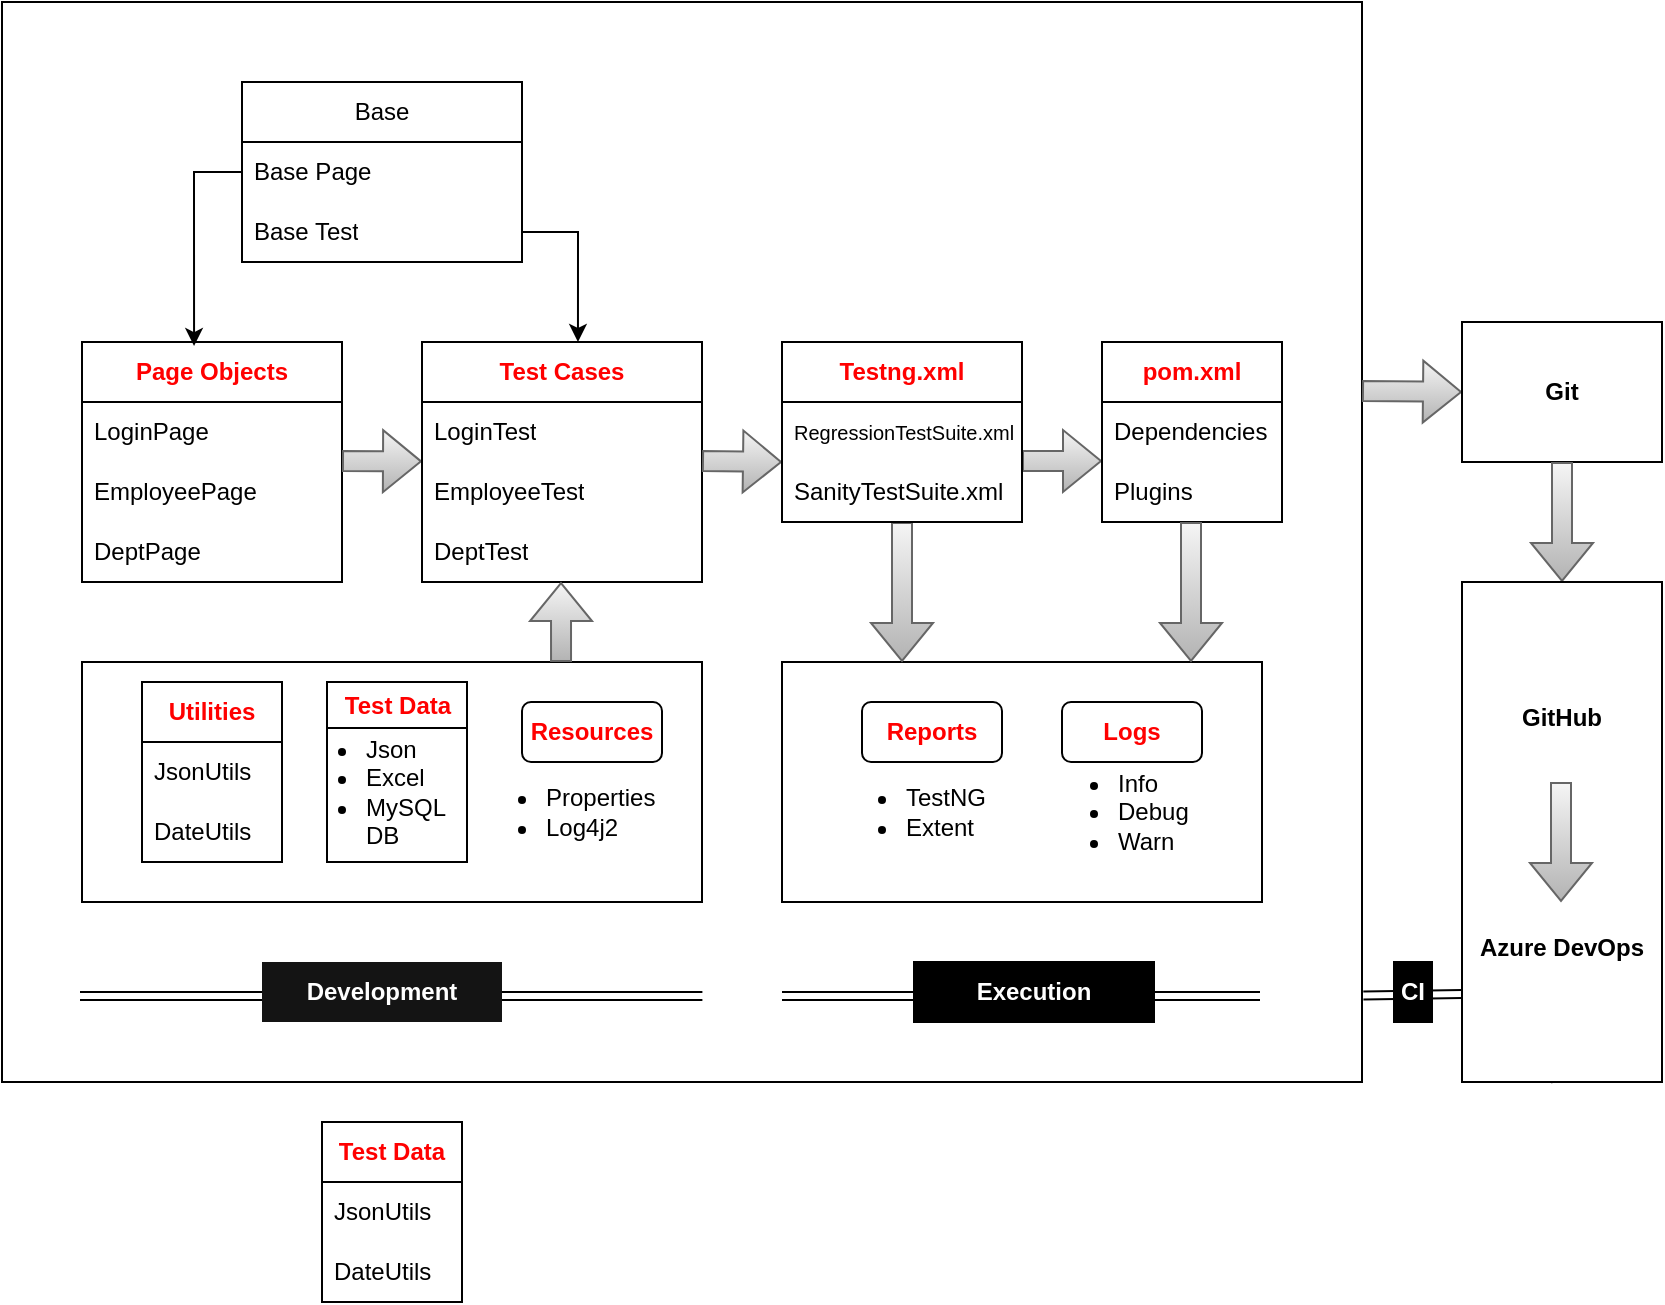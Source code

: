 <mxfile version="27.1.6">
  <diagram name="Page-1" id="G5X15BmKRhYMFyiFkBY5">
    <mxGraphModel dx="1106" dy="563" grid="1" gridSize="10" guides="1" tooltips="1" connect="1" arrows="1" fold="1" page="1" pageScale="1" pageWidth="2336" pageHeight="1654" math="0" shadow="0">
      <root>
        <mxCell id="0" />
        <mxCell id="1" parent="0" />
        <mxCell id="8vNSCbNxaSFnTM4sZ4fX-39" value="" style="rounded=0;whiteSpace=wrap;html=1;" parent="1" vertex="1">
          <mxGeometry x="40" y="20" width="680" height="540" as="geometry" />
        </mxCell>
        <mxCell id="8vNSCbNxaSFnTM4sZ4fX-2" value="Page Objects" style="swimlane;fontStyle=1;childLayout=stackLayout;horizontal=1;startSize=30;horizontalStack=0;resizeParent=1;resizeParentMax=0;resizeLast=0;collapsible=1;marginBottom=0;whiteSpace=wrap;html=1;fontColor=#FF0000;" parent="1" vertex="1">
          <mxGeometry x="80" y="190" width="130" height="120" as="geometry" />
        </mxCell>
        <mxCell id="8vNSCbNxaSFnTM4sZ4fX-3" value="LoginPage" style="text;strokeColor=none;fillColor=none;align=left;verticalAlign=middle;spacingLeft=4;spacingRight=4;overflow=hidden;points=[[0,0.5],[1,0.5]];portConstraint=eastwest;rotatable=0;whiteSpace=wrap;html=1;" parent="8vNSCbNxaSFnTM4sZ4fX-2" vertex="1">
          <mxGeometry y="30" width="130" height="30" as="geometry" />
        </mxCell>
        <mxCell id="8vNSCbNxaSFnTM4sZ4fX-4" value="EmployeePage" style="text;strokeColor=none;fillColor=none;align=left;verticalAlign=middle;spacingLeft=4;spacingRight=4;overflow=hidden;points=[[0,0.5],[1,0.5]];portConstraint=eastwest;rotatable=0;whiteSpace=wrap;html=1;" parent="8vNSCbNxaSFnTM4sZ4fX-2" vertex="1">
          <mxGeometry y="60" width="130" height="30" as="geometry" />
        </mxCell>
        <mxCell id="8vNSCbNxaSFnTM4sZ4fX-5" value="DeptPage" style="text;strokeColor=none;fillColor=none;align=left;verticalAlign=middle;spacingLeft=4;spacingRight=4;overflow=hidden;points=[[0,0.5],[1,0.5]];portConstraint=eastwest;rotatable=0;whiteSpace=wrap;html=1;" parent="8vNSCbNxaSFnTM4sZ4fX-2" vertex="1">
          <mxGeometry y="90" width="130" height="30" as="geometry" />
        </mxCell>
        <mxCell id="8vNSCbNxaSFnTM4sZ4fX-7" value="" style="shape=flexArrow;endArrow=classic;html=1;rounded=0;fillColor=#f5f5f5;strokeColor=#666666;gradientColor=#b3b3b3;" parent="1" target="8vNSCbNxaSFnTM4sZ4fX-8" edge="1">
          <mxGeometry width="50" height="50" relative="1" as="geometry">
            <mxPoint x="210" y="249.5" as="sourcePoint" />
            <mxPoint x="280" y="249.5" as="targetPoint" />
          </mxGeometry>
        </mxCell>
        <mxCell id="8vNSCbNxaSFnTM4sZ4fX-8" value="Test Cases" style="swimlane;fontStyle=1;childLayout=stackLayout;horizontal=1;startSize=30;horizontalStack=0;resizeParent=1;resizeParentMax=0;resizeLast=0;collapsible=1;marginBottom=0;whiteSpace=wrap;html=1;fontColor=light-dark(#FF0000,#EDEDED);" parent="1" vertex="1">
          <mxGeometry x="250" y="190" width="140" height="120" as="geometry" />
        </mxCell>
        <mxCell id="8vNSCbNxaSFnTM4sZ4fX-9" value="LoginTest" style="text;strokeColor=none;fillColor=none;align=left;verticalAlign=middle;spacingLeft=4;spacingRight=4;overflow=hidden;points=[[0,0.5],[1,0.5]];portConstraint=eastwest;rotatable=0;whiteSpace=wrap;html=1;" parent="8vNSCbNxaSFnTM4sZ4fX-8" vertex="1">
          <mxGeometry y="30" width="140" height="30" as="geometry" />
        </mxCell>
        <mxCell id="8vNSCbNxaSFnTM4sZ4fX-10" value="EmployeeTest" style="text;strokeColor=none;fillColor=none;align=left;verticalAlign=middle;spacingLeft=4;spacingRight=4;overflow=hidden;points=[[0,0.5],[1,0.5]];portConstraint=eastwest;rotatable=0;whiteSpace=wrap;html=1;" parent="8vNSCbNxaSFnTM4sZ4fX-8" vertex="1">
          <mxGeometry y="60" width="140" height="30" as="geometry" />
        </mxCell>
        <mxCell id="8vNSCbNxaSFnTM4sZ4fX-11" value="DeptTest" style="text;strokeColor=none;fillColor=none;align=left;verticalAlign=middle;spacingLeft=4;spacingRight=4;overflow=hidden;points=[[0,0.5],[1,0.5]];portConstraint=eastwest;rotatable=0;whiteSpace=wrap;html=1;" parent="8vNSCbNxaSFnTM4sZ4fX-8" vertex="1">
          <mxGeometry y="90" width="140" height="30" as="geometry" />
        </mxCell>
        <mxCell id="8vNSCbNxaSFnTM4sZ4fX-12" value="" style="shape=flexArrow;endArrow=classic;html=1;rounded=0;fillColor=#f5f5f5;strokeColor=#666666;gradientColor=#b3b3b3;" parent="1" edge="1">
          <mxGeometry width="50" height="50" relative="1" as="geometry">
            <mxPoint x="390" y="249.5" as="sourcePoint" />
            <mxPoint x="430" y="250" as="targetPoint" />
          </mxGeometry>
        </mxCell>
        <mxCell id="8vNSCbNxaSFnTM4sZ4fX-19" value="" style="shape=flexArrow;endArrow=classic;html=1;rounded=0;fillColor=#f5f5f5;gradientColor=#b3b3b3;strokeColor=#666666;" parent="1" edge="1">
          <mxGeometry width="50" height="50" relative="1" as="geometry">
            <mxPoint x="550" y="249.5" as="sourcePoint" />
            <mxPoint x="590" y="249.5" as="targetPoint" />
          </mxGeometry>
        </mxCell>
        <mxCell id="8vNSCbNxaSFnTM4sZ4fX-25" value="" style="rounded=0;whiteSpace=wrap;html=1;" parent="1" vertex="1">
          <mxGeometry x="80" y="350" width="310" height="120" as="geometry" />
        </mxCell>
        <mxCell id="8vNSCbNxaSFnTM4sZ4fX-29" value="Resources" style="rounded=1;whiteSpace=wrap;html=1;labelBorderColor=none;fontColor=#FF0000;fontStyle=1" parent="1" vertex="1">
          <mxGeometry x="300" y="370" width="70" height="30" as="geometry" />
        </mxCell>
        <mxCell id="8vNSCbNxaSFnTM4sZ4fX-31" value="" style="rounded=0;whiteSpace=wrap;html=1;" parent="1" vertex="1">
          <mxGeometry x="430" y="350" width="240" height="120" as="geometry" />
        </mxCell>
        <mxCell id="8vNSCbNxaSFnTM4sZ4fX-32" value="Reports" style="rounded=1;whiteSpace=wrap;html=1;fontColor=#FF0000;fontStyle=1" parent="1" vertex="1">
          <mxGeometry x="470" y="370" width="70" height="30" as="geometry" />
        </mxCell>
        <mxCell id="8vNSCbNxaSFnTM4sZ4fX-33" value="Logs" style="rounded=1;whiteSpace=wrap;html=1;fontColor=#FF0000;fontStyle=1" parent="1" vertex="1">
          <mxGeometry x="570" y="370" width="70" height="30" as="geometry" />
        </mxCell>
        <mxCell id="8vNSCbNxaSFnTM4sZ4fX-40" value="" style="shape=flexArrow;endArrow=classic;html=1;rounded=0;entryX=0;entryY=0.5;entryDx=0;entryDy=0;fillColor=#f5f5f5;gradientColor=#b3b3b3;strokeColor=#666666;" parent="1" target="8vNSCbNxaSFnTM4sZ4fX-42" edge="1">
          <mxGeometry width="50" height="50" relative="1" as="geometry">
            <mxPoint x="720" y="214.5" as="sourcePoint" />
            <mxPoint x="760" y="214.5" as="targetPoint" />
          </mxGeometry>
        </mxCell>
        <mxCell id="8vNSCbNxaSFnTM4sZ4fX-42" value="Git" style="rounded=0;whiteSpace=wrap;html=1;fontStyle=1" parent="1" vertex="1">
          <mxGeometry x="770" y="180" width="100" height="70" as="geometry" />
        </mxCell>
        <mxCell id="8vNSCbNxaSFnTM4sZ4fX-46" value="" style="shape=flexArrow;endArrow=classic;html=1;rounded=0;exitX=0.5;exitY=1;exitDx=0;exitDy=0;entryX=0.5;entryY=0;entryDx=0;entryDy=0;fillColor=#f5f5f5;gradientColor=#b3b3b3;strokeColor=#666666;" parent="1" source="8vNSCbNxaSFnTM4sZ4fX-42" target="8vNSCbNxaSFnTM4sZ4fX-45" edge="1">
          <mxGeometry width="50" height="50" relative="1" as="geometry">
            <mxPoint x="815" y="250" as="sourcePoint" />
            <mxPoint x="805" y="290" as="targetPoint" />
          </mxGeometry>
        </mxCell>
        <mxCell id="8vNSCbNxaSFnTM4sZ4fX-48" value="" style="shape=flexArrow;endArrow=classic;html=1;rounded=0;exitX=0.5;exitY=1;exitDx=0;exitDy=0;entryX=0.5;entryY=0;entryDx=0;entryDy=0;" parent="1" source="8vNSCbNxaSFnTM4sZ4fX-45" edge="1">
          <mxGeometry width="50" height="50" relative="1" as="geometry">
            <mxPoint x="810" y="403" as="sourcePoint" />
            <mxPoint x="810" y="463" as="targetPoint" />
          </mxGeometry>
        </mxCell>
        <mxCell id="8vNSCbNxaSFnTM4sZ4fX-49" value="" style="shape=flexArrow;endArrow=classic;html=1;rounded=0;exitX=0.5;exitY=1;exitDx=0;exitDy=0;entryX=0.5;entryY=0;entryDx=0;entryDy=0;" parent="1" target="8vNSCbNxaSFnTM4sZ4fX-45" edge="1">
          <mxGeometry width="50" height="50" relative="1" as="geometry">
            <mxPoint x="810" y="403" as="sourcePoint" />
            <mxPoint x="810" y="463" as="targetPoint" />
          </mxGeometry>
        </mxCell>
        <mxCell id="8vNSCbNxaSFnTM4sZ4fX-45" value="GitHub&lt;div&gt;&lt;br&gt;&lt;/div&gt;&lt;div&gt;&lt;br&gt;&lt;/div&gt;&lt;div&gt;&lt;br&gt;&lt;/div&gt;&lt;div&gt;&lt;br&gt;&lt;/div&gt;&lt;div&gt;&lt;br&gt;&lt;/div&gt;&lt;div&gt;&lt;br&gt;&lt;/div&gt;&lt;div&gt;&lt;br&gt;&lt;/div&gt;&lt;div&gt;Azure DevOps&lt;/div&gt;" style="rounded=0;whiteSpace=wrap;html=1;fontStyle=1" parent="1" vertex="1">
          <mxGeometry x="770" y="310" width="100" height="250" as="geometry" />
        </mxCell>
        <mxCell id="8vNSCbNxaSFnTM4sZ4fX-67" value="" style="shape=link;html=1;rounded=0;entryX=0.515;entryY=0.9;entryDx=0;entryDy=0;entryPerimeter=0;" parent="1" edge="1">
          <mxGeometry width="100" relative="1" as="geometry">
            <mxPoint x="79" y="517" as="sourcePoint" />
            <mxPoint x="390.2" y="517" as="targetPoint" />
          </mxGeometry>
        </mxCell>
        <mxCell id="8vNSCbNxaSFnTM4sZ4fX-68" value="Development" style="rounded=0;whiteSpace=wrap;html=1;fillColor=light-dark(#141414, #ededed);fontColor=light-dark(#ffffff, #ededed);strokeColor=none;gradientColor=none;fontStyle=1" parent="1" vertex="1">
          <mxGeometry x="170" y="500" width="120" height="30" as="geometry" />
        </mxCell>
        <mxCell id="8vNSCbNxaSFnTM4sZ4fX-70" value="" style="shape=link;html=1;rounded=0;" parent="1" edge="1">
          <mxGeometry width="100" relative="1" as="geometry">
            <mxPoint x="430" y="517" as="sourcePoint" />
            <mxPoint x="669" y="517" as="targetPoint" />
          </mxGeometry>
        </mxCell>
        <mxCell id="8vNSCbNxaSFnTM4sZ4fX-77" value="Execution" style="rounded=0;whiteSpace=wrap;html=1;gradientColor=default;fillColor=light-dark(#0a0a0a, #ededed);fontColor=light-dark(#ffffff, #ededed);fontStyle=1" parent="1" vertex="1">
          <mxGeometry x="496" y="500" width="120" height="30" as="geometry" />
        </mxCell>
        <mxCell id="8vNSCbNxaSFnTM4sZ4fX-78" value="" style="shape=flexArrow;endArrow=classic;html=1;rounded=0;exitX=0.5;exitY=1;exitDx=0;exitDy=0;entryX=0.5;entryY=0;entryDx=0;entryDy=0;fillColor=#f5f5f5;gradientColor=#b3b3b3;strokeColor=#666666;" parent="1" edge="1">
          <mxGeometry width="50" height="50" relative="1" as="geometry">
            <mxPoint x="819.5" y="410" as="sourcePoint" />
            <mxPoint x="819.5" y="470" as="targetPoint" />
          </mxGeometry>
        </mxCell>
        <mxCell id="8vNSCbNxaSFnTM4sZ4fX-79" value="" style="shape=flexArrow;endArrow=classic;html=1;rounded=0;entryX=0.25;entryY=0;entryDx=0;entryDy=0;fillColor=#f5f5f5;gradientColor=#b3b3b3;strokeColor=#666666;exitX=0.5;exitY=1;exitDx=0;exitDy=0;exitPerimeter=0;" parent="1" target="8vNSCbNxaSFnTM4sZ4fX-31" edge="1" source="taR9dpsqyWwzdjh2HAOg-3">
          <mxGeometry width="50" height="50" relative="1" as="geometry">
            <mxPoint x="490" y="290" as="sourcePoint" />
            <mxPoint x="489.5" y="330" as="targetPoint" />
          </mxGeometry>
        </mxCell>
        <mxCell id="8vNSCbNxaSFnTM4sZ4fX-86" value="" style="shape=flexArrow;endArrow=classic;html=1;rounded=0;fillColor=#f5f5f5;strokeColor=#666666;gradientColor=#b3b3b3;flowAnimation=0;entryX=0.357;entryY=0.667;entryDx=0;entryDy=0;entryPerimeter=0;" parent="1" edge="1">
          <mxGeometry width="50" height="50" relative="1" as="geometry">
            <mxPoint x="319.52" y="350" as="sourcePoint" />
            <mxPoint x="319.5" y="310.01" as="targetPoint" />
          </mxGeometry>
        </mxCell>
        <mxCell id="8vNSCbNxaSFnTM4sZ4fX-89" value="" style="shape=link;html=1;rounded=0;entryX=0;entryY=0.824;entryDx=0;entryDy=0;entryPerimeter=0;exitX=1.001;exitY=0.92;exitDx=0;exitDy=0;exitPerimeter=0;" parent="1" source="8vNSCbNxaSFnTM4sZ4fX-39" target="8vNSCbNxaSFnTM4sZ4fX-45" edge="1">
          <mxGeometry width="100" relative="1" as="geometry">
            <mxPoint x="720" y="517" as="sourcePoint" />
            <mxPoint x="760" y="517" as="targetPoint" />
          </mxGeometry>
        </mxCell>
        <mxCell id="8vNSCbNxaSFnTM4sZ4fX-90" value="CI" style="rounded=0;whiteSpace=wrap;html=1;gradientColor=default;fillColor=light-dark(#0a0a0a, #ededed);fontColor=light-dark(#ffffff, #ededed);fontStyle=1" parent="1" vertex="1">
          <mxGeometry x="736" y="500" width="19" height="30" as="geometry" />
        </mxCell>
        <mxCell id="8vNSCbNxaSFnTM4sZ4fX-98" value="Base" style="swimlane;fontStyle=0;childLayout=stackLayout;horizontal=1;startSize=30;horizontalStack=0;resizeParent=1;resizeParentMax=0;resizeLast=0;collapsible=1;marginBottom=0;whiteSpace=wrap;html=1;" parent="1" vertex="1">
          <mxGeometry x="160" y="60" width="140" height="90" as="geometry" />
        </mxCell>
        <mxCell id="8vNSCbNxaSFnTM4sZ4fX-99" value="Base Page" style="text;strokeColor=none;fillColor=none;align=left;verticalAlign=middle;spacingLeft=4;spacingRight=4;overflow=hidden;points=[[0,0.5],[1,0.5]];portConstraint=eastwest;rotatable=0;whiteSpace=wrap;html=1;" parent="8vNSCbNxaSFnTM4sZ4fX-98" vertex="1">
          <mxGeometry y="30" width="140" height="30" as="geometry" />
        </mxCell>
        <mxCell id="8vNSCbNxaSFnTM4sZ4fX-100" value="Base Test" style="text;strokeColor=none;fillColor=none;align=left;verticalAlign=middle;spacingLeft=4;spacingRight=4;overflow=hidden;points=[[0,0.5],[1,0.5]];portConstraint=eastwest;rotatable=0;whiteSpace=wrap;html=1;" parent="8vNSCbNxaSFnTM4sZ4fX-98" vertex="1">
          <mxGeometry y="60" width="140" height="30" as="geometry" />
        </mxCell>
        <mxCell id="8vNSCbNxaSFnTM4sZ4fX-104" style="edgeStyle=orthogonalEdgeStyle;rounded=0;orthogonalLoop=1;jettySize=auto;html=1;entryX=0.431;entryY=0.017;entryDx=0;entryDy=0;entryPerimeter=0;" parent="1" source="8vNSCbNxaSFnTM4sZ4fX-99" target="8vNSCbNxaSFnTM4sZ4fX-2" edge="1">
          <mxGeometry relative="1" as="geometry" />
        </mxCell>
        <mxCell id="8vNSCbNxaSFnTM4sZ4fX-106" style="edgeStyle=orthogonalEdgeStyle;rounded=0;orthogonalLoop=1;jettySize=auto;html=1;exitX=1;exitY=0.5;exitDx=0;exitDy=0;entryX=0.557;entryY=0;entryDx=0;entryDy=0;entryPerimeter=0;" parent="1" source="8vNSCbNxaSFnTM4sZ4fX-100" target="8vNSCbNxaSFnTM4sZ4fX-8" edge="1">
          <mxGeometry relative="1" as="geometry" />
        </mxCell>
        <mxCell id="8vNSCbNxaSFnTM4sZ4fX-118" value="&lt;ul&gt;&lt;li&gt;Properties&lt;/li&gt;&lt;li&gt;Log4j2&lt;/li&gt;&lt;/ul&gt;" style="text;html=1;align=left;verticalAlign=middle;whiteSpace=wrap;rounded=0;" parent="1" vertex="1">
          <mxGeometry x="270" y="410" width="60" height="30" as="geometry" />
        </mxCell>
        <mxCell id="8vNSCbNxaSFnTM4sZ4fX-119" value="&lt;ul&gt;&lt;li&gt;TestNG&lt;/li&gt;&lt;li&gt;Extent&lt;/li&gt;&lt;/ul&gt;" style="text;html=1;align=left;verticalAlign=middle;whiteSpace=wrap;rounded=0;" parent="1" vertex="1">
          <mxGeometry x="450" y="410" width="60" height="30" as="geometry" />
        </mxCell>
        <mxCell id="8vNSCbNxaSFnTM4sZ4fX-121" value="&lt;ul&gt;&lt;li&gt;Info&lt;/li&gt;&lt;li&gt;Debug&lt;/li&gt;&lt;li&gt;Warn&lt;/li&gt;&lt;/ul&gt;" style="text;html=1;align=left;verticalAlign=middle;whiteSpace=wrap;rounded=0;" parent="1" vertex="1">
          <mxGeometry x="556" y="410" width="60" height="30" as="geometry" />
        </mxCell>
        <mxCell id="taR9dpsqyWwzdjh2HAOg-1" value="&lt;span style=&quot;color: rgb(255, 0, 0); font-weight: 700;&quot;&gt;Testng.xml&lt;/span&gt;" style="swimlane;fontStyle=0;childLayout=stackLayout;horizontal=1;startSize=30;horizontalStack=0;resizeParent=1;resizeParentMax=0;resizeLast=0;collapsible=1;marginBottom=0;whiteSpace=wrap;html=1;" vertex="1" parent="1">
          <mxGeometry x="430" y="190" width="120" height="90" as="geometry" />
        </mxCell>
        <mxCell id="taR9dpsqyWwzdjh2HAOg-2" value="&lt;span style=&quot;background-color: transparent; color: light-dark(rgb(0, 0, 0), rgb(255, 255, 255));&quot;&gt;&lt;font style=&quot;font-size: 10px;&quot;&gt;RegressionTestSuite.xml&lt;/font&gt;&lt;/span&gt;" style="text;strokeColor=none;fillColor=none;align=left;verticalAlign=middle;spacingLeft=4;spacingRight=4;overflow=hidden;points=[[0,0.5],[1,0.5]];portConstraint=eastwest;rotatable=0;whiteSpace=wrap;html=1;strokeWidth=2;" vertex="1" parent="taR9dpsqyWwzdjh2HAOg-1">
          <mxGeometry y="30" width="120" height="30" as="geometry" />
        </mxCell>
        <mxCell id="taR9dpsqyWwzdjh2HAOg-3" value="&lt;span style=&quot;background-color: transparent; color: light-dark(rgb(0, 0, 0), rgb(255, 255, 255));&quot;&gt;SanityTestSuite.xml&lt;/span&gt;" style="text;strokeColor=none;fillColor=none;align=left;verticalAlign=middle;spacingLeft=4;spacingRight=4;overflow=hidden;points=[[0,0.5],[1,0.5]];portConstraint=eastwest;rotatable=0;whiteSpace=wrap;html=1;" vertex="1" parent="taR9dpsqyWwzdjh2HAOg-1">
          <mxGeometry y="60" width="120" height="30" as="geometry" />
        </mxCell>
        <mxCell id="taR9dpsqyWwzdjh2HAOg-13" value="&lt;span style=&quot;color: rgb(255, 0, 0); font-weight: 700;&quot;&gt;pom.xml&lt;/span&gt;" style="swimlane;fontStyle=0;childLayout=stackLayout;horizontal=1;startSize=30;horizontalStack=0;resizeParent=1;resizeParentMax=0;resizeLast=0;collapsible=1;marginBottom=0;whiteSpace=wrap;html=1;" vertex="1" parent="1">
          <mxGeometry x="590" y="190" width="90" height="90" as="geometry" />
        </mxCell>
        <mxCell id="taR9dpsqyWwzdjh2HAOg-14" value="&lt;span style=&quot;background-color: transparent; color: light-dark(rgb(0, 0, 0), rgb(255, 255, 255));&quot;&gt;Dependencies&lt;/span&gt;" style="text;strokeColor=none;fillColor=none;align=left;verticalAlign=middle;spacingLeft=4;spacingRight=4;overflow=hidden;points=[[0,0.5],[1,0.5]];portConstraint=eastwest;rotatable=0;whiteSpace=wrap;html=1;" vertex="1" parent="taR9dpsqyWwzdjh2HAOg-13">
          <mxGeometry y="30" width="90" height="30" as="geometry" />
        </mxCell>
        <mxCell id="taR9dpsqyWwzdjh2HAOg-15" value="&lt;span style=&quot;background-color: transparent; color: light-dark(rgb(0, 0, 0), rgb(255, 255, 255));&quot;&gt;Plugins&lt;/span&gt;" style="text;strokeColor=none;fillColor=none;align=left;verticalAlign=middle;spacingLeft=4;spacingRight=4;overflow=hidden;points=[[0,0.5],[1,0.5]];portConstraint=eastwest;rotatable=0;whiteSpace=wrap;html=1;" vertex="1" parent="taR9dpsqyWwzdjh2HAOg-13">
          <mxGeometry y="60" width="90" height="30" as="geometry" />
        </mxCell>
        <mxCell id="taR9dpsqyWwzdjh2HAOg-18" value="" style="shape=flexArrow;endArrow=classic;html=1;rounded=0;entryX=0.25;entryY=0;entryDx=0;entryDy=0;fillColor=#f5f5f5;gradientColor=#b3b3b3;strokeColor=#666666;exitX=0.5;exitY=1;exitDx=0;exitDy=0;exitPerimeter=0;" edge="1" parent="1">
          <mxGeometry width="50" height="50" relative="1" as="geometry">
            <mxPoint x="634.5" y="280" as="sourcePoint" />
            <mxPoint x="634.5" y="350" as="targetPoint" />
          </mxGeometry>
        </mxCell>
        <mxCell id="taR9dpsqyWwzdjh2HAOg-19" value="&lt;span style=&quot;color: rgb(255, 0, 0); font-weight: 700;&quot;&gt;Test Data&lt;/span&gt;" style="swimlane;fontStyle=0;childLayout=stackLayout;horizontal=1;startSize=30;horizontalStack=0;resizeParent=1;resizeParentMax=0;resizeLast=0;collapsible=1;marginBottom=0;whiteSpace=wrap;html=1;" vertex="1" parent="1">
          <mxGeometry x="200" y="580" width="70" height="90" as="geometry" />
        </mxCell>
        <mxCell id="taR9dpsqyWwzdjh2HAOg-20" value="&lt;span style=&quot;background-color: transparent; color: light-dark(rgb(0, 0, 0), rgb(255, 255, 255));&quot;&gt;JsonUtils&lt;/span&gt;" style="text;strokeColor=none;fillColor=none;align=left;verticalAlign=middle;spacingLeft=4;spacingRight=4;overflow=hidden;points=[[0,0.5],[1,0.5]];portConstraint=eastwest;rotatable=0;whiteSpace=wrap;html=1;" vertex="1" parent="taR9dpsqyWwzdjh2HAOg-19">
          <mxGeometry y="30" width="70" height="30" as="geometry" />
        </mxCell>
        <mxCell id="taR9dpsqyWwzdjh2HAOg-21" value="&lt;span style=&quot;background-color: transparent; color: light-dark(rgb(0, 0, 0), rgb(255, 255, 255));&quot;&gt;DateUtils&lt;/span&gt;" style="text;strokeColor=none;fillColor=none;align=left;verticalAlign=middle;spacingLeft=4;spacingRight=4;overflow=hidden;points=[[0,0.5],[1,0.5]];portConstraint=eastwest;rotatable=0;whiteSpace=wrap;html=1;" vertex="1" parent="taR9dpsqyWwzdjh2HAOg-19">
          <mxGeometry y="60" width="70" height="30" as="geometry" />
        </mxCell>
        <mxCell id="taR9dpsqyWwzdjh2HAOg-31" value="&lt;span style=&quot;color: rgb(255, 0, 0); font-weight: 700;&quot;&gt;Utilities&lt;/span&gt;" style="swimlane;fontStyle=0;childLayout=stackLayout;horizontal=1;startSize=30;horizontalStack=0;resizeParent=1;resizeParentMax=0;resizeLast=0;collapsible=1;marginBottom=0;whiteSpace=wrap;html=1;" vertex="1" parent="1">
          <mxGeometry x="110" y="360" width="70" height="90" as="geometry" />
        </mxCell>
        <mxCell id="taR9dpsqyWwzdjh2HAOg-32" value="&lt;span style=&quot;background-color: transparent; color: light-dark(rgb(0, 0, 0), rgb(255, 255, 255));&quot;&gt;JsonUtils&lt;/span&gt;" style="text;strokeColor=none;fillColor=none;align=left;verticalAlign=middle;spacingLeft=4;spacingRight=4;overflow=hidden;points=[[0,0.5],[1,0.5]];portConstraint=eastwest;rotatable=0;whiteSpace=wrap;html=1;" vertex="1" parent="taR9dpsqyWwzdjh2HAOg-31">
          <mxGeometry y="30" width="70" height="30" as="geometry" />
        </mxCell>
        <mxCell id="taR9dpsqyWwzdjh2HAOg-33" value="&lt;span style=&quot;background-color: transparent; color: light-dark(rgb(0, 0, 0), rgb(255, 255, 255));&quot;&gt;DateUtils&lt;/span&gt;" style="text;strokeColor=none;fillColor=none;align=left;verticalAlign=middle;spacingLeft=4;spacingRight=4;overflow=hidden;points=[[0,0.5],[1,0.5]];portConstraint=eastwest;rotatable=0;whiteSpace=wrap;html=1;" vertex="1" parent="taR9dpsqyWwzdjh2HAOg-31">
          <mxGeometry y="60" width="70" height="30" as="geometry" />
        </mxCell>
        <mxCell id="taR9dpsqyWwzdjh2HAOg-38" value="&lt;span style=&quot;color: rgb(255, 0, 0);&quot;&gt;Test Data&lt;/span&gt;" style="swimlane;whiteSpace=wrap;html=1;" vertex="1" parent="1">
          <mxGeometry x="202.5" y="360" width="70" height="90" as="geometry" />
        </mxCell>
        <mxCell id="taR9dpsqyWwzdjh2HAOg-39" value="&lt;ul&gt;&lt;li&gt;&lt;span style=&quot;&quot;&gt;Json&lt;/span&gt;&lt;/li&gt;&lt;li&gt;&lt;span style=&quot;&quot;&gt;Excel&lt;/span&gt;&lt;/li&gt;&lt;li&gt;&lt;span style=&quot;&quot;&gt;MySQL DB&lt;/span&gt;&lt;/li&gt;&lt;/ul&gt;" style="text;html=1;align=left;verticalAlign=middle;whiteSpace=wrap;rounded=0;" vertex="1" parent="taR9dpsqyWwzdjh2HAOg-38">
          <mxGeometry x="-22.5" y="40" width="60" height="30" as="geometry" />
        </mxCell>
      </root>
    </mxGraphModel>
  </diagram>
</mxfile>
